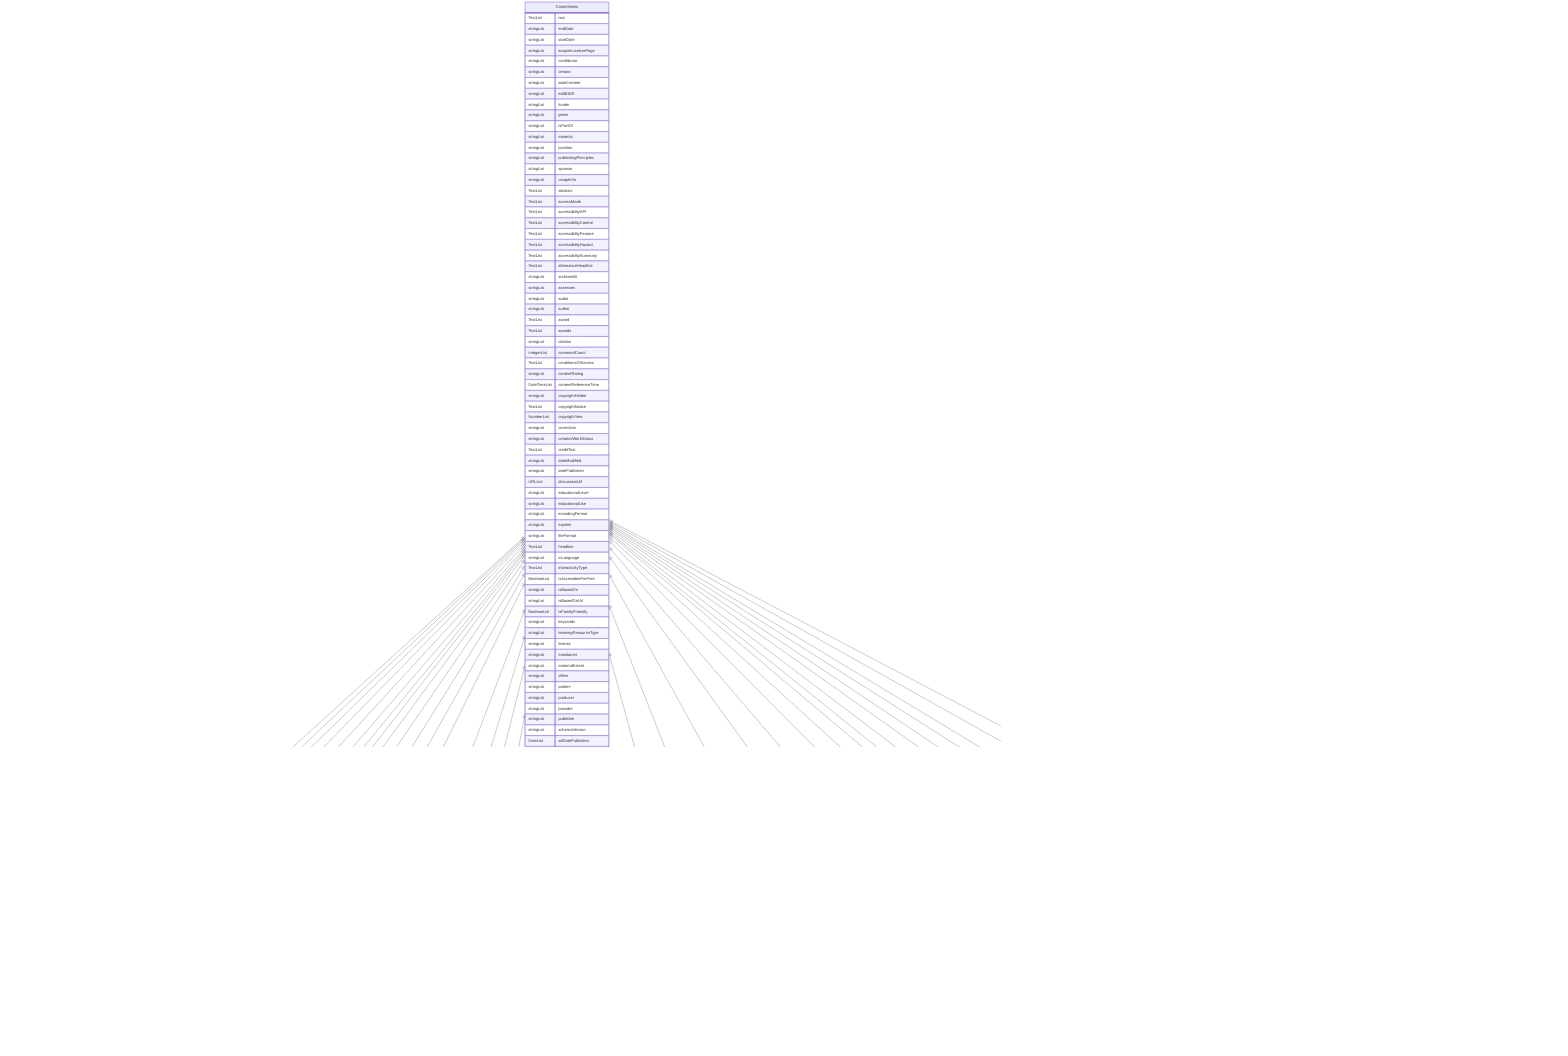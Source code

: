 erDiagram
ComicSeries {
    TextList issn  
    stringList endDate  
    stringList startDate  
    stringList acquireLicensePage  
    stringList contributor  
    stringList creator  
    stringList dateCreated  
    stringList editEIDR  
    stringList funder  
    stringList genre  
    stringList isPartOf  
    stringList material  
    stringList position  
    stringList publishingPrinciples  
    stringList sponsor  
    stringList usageInfo  
    TextList abstract  
    TextList accessMode  
    TextList accessibilityAPI  
    TextList accessibilityControl  
    TextList accessibilityFeature  
    TextList accessibilityHazard  
    TextList accessibilitySummary  
    TextList alternativeHeadline  
    stringList archivedAt  
    stringList assesses  
    stringList audio  
    stringList author  
    TextList award  
    TextList awards  
    stringList citation  
    IntegerList commentCount  
    TextList conditionsOfAccess  
    stringList contentRating  
    DateTimeList contentReferenceTime  
    stringList copyrightHolder  
    TextList copyrightNotice  
    NumberList copyrightYear  
    stringList correction  
    stringList creativeWorkStatus  
    TextList creditText  
    stringList dateModified  
    stringList datePublished  
    URLList discussionUrl  
    stringList educationalLevel  
    stringList educationalUse  
    stringList encodingFormat  
    stringList expires  
    stringList fileFormat  
    TextList headline  
    stringList inLanguage  
    TextList interactivityType  
    BooleanList isAccessibleForFree  
    stringList isBasedOn  
    stringList isBasedOnUrl  
    BooleanList isFamilyFriendly  
    stringList keywords  
    stringList learningResourceType  
    stringList license  
    stringList maintainer  
    stringList materialExtent  
    stringList offers  
    stringList pattern  
    stringList producer  
    stringList provider  
    stringList publisher  
    stringList schemaVersion  
    DateList sdDatePublished  
    stringList sdLicense  
    stringList sdPublisher  
    stringList size  
    stringList teaches  
    stringList temporal  
    stringList temporalCoverage  
    TextList text  
    URLList thumbnailUrl  
    stringList translator  
    TextList typicalAgeRange  
    stringList version  
    stringList video  
    stringList additionalType  
    TextList alternateName  
    stringList description  
    TextList disambiguatingDescription  
    stringList identifier  
    stringList image  
    TextList name  
    URLList sameAs  
    stringList mainEntityOfPage  
    stringList subjectOf  
    URLList url  
}

ComicSeries ||--}o Thing : "about"
ComicSeries ||--}o Place : "contentLocation"
ComicSeries ||--}o CreativeWork : "hasPart"
ComicSeries ||--}o Claim : "interpretedAsClaim"
ComicSeries ||--}o Thing : "mainEntity"
ComicSeries ||--}o Place : "spatialCoverage"
ComicSeries ||--}o CreativeWork : "workExample"
ComicSeries ||--}o ItemList : "accessModeSufficient"
ComicSeries ||--}o Person : "accountablePerson"
ComicSeries ||--}o AggregateRating : "aggregateRating"
ComicSeries ||--}o MediaObject : "associatedMedia"
ComicSeries ||--}o Audience : "audience"
ComicSeries ||--}o Person : "character"
ComicSeries ||--}o Comment : "comment"
ComicSeries ||--}o Country : "countryOfOrigin"
ComicSeries ||--}o IPTCDigitalSourceEnumeration : "digitalSourceType"
ComicSeries ||--}o Person : "editor"
ComicSeries ||--}o AlignmentObject : "educationalAlignment"
ComicSeries ||--}o MediaObject : "encoding"
ComicSeries ||--}o MediaObject : "encodings"
ComicSeries ||--}o CreativeWork : "exampleOfWork"
ComicSeries ||--}o Grant : "funding"
ComicSeries ||--}o InteractionCounter : "interactionStatistic"
ComicSeries ||--}o Place : "locationCreated"
ComicSeries ||--}o Thing : "mentions"
ComicSeries ||--}o PublicationEvent : "publication"
ComicSeries ||--}o Organization : "publisherImprint"
ComicSeries ||--}o Event : "recordedAt"
ComicSeries ||--}o PublicationEvent : "releasedEvent"
ComicSeries ||--}o Review : "review"
ComicSeries ||--}o Review : "reviews"
ComicSeries ||--}o Organization : "sourceOrganization"
ComicSeries ||--}o Place : "spatial"
ComicSeries ||--}o ImageObject : "thumbnail"
ComicSeries ||--}o Duration : "timeRequired"
ComicSeries ||--}o CreativeWork : "translationOfWork"
ComicSeries ||--}o CreativeWork : "workTranslation"
ComicSeries ||--}o Action : "potentialAction"